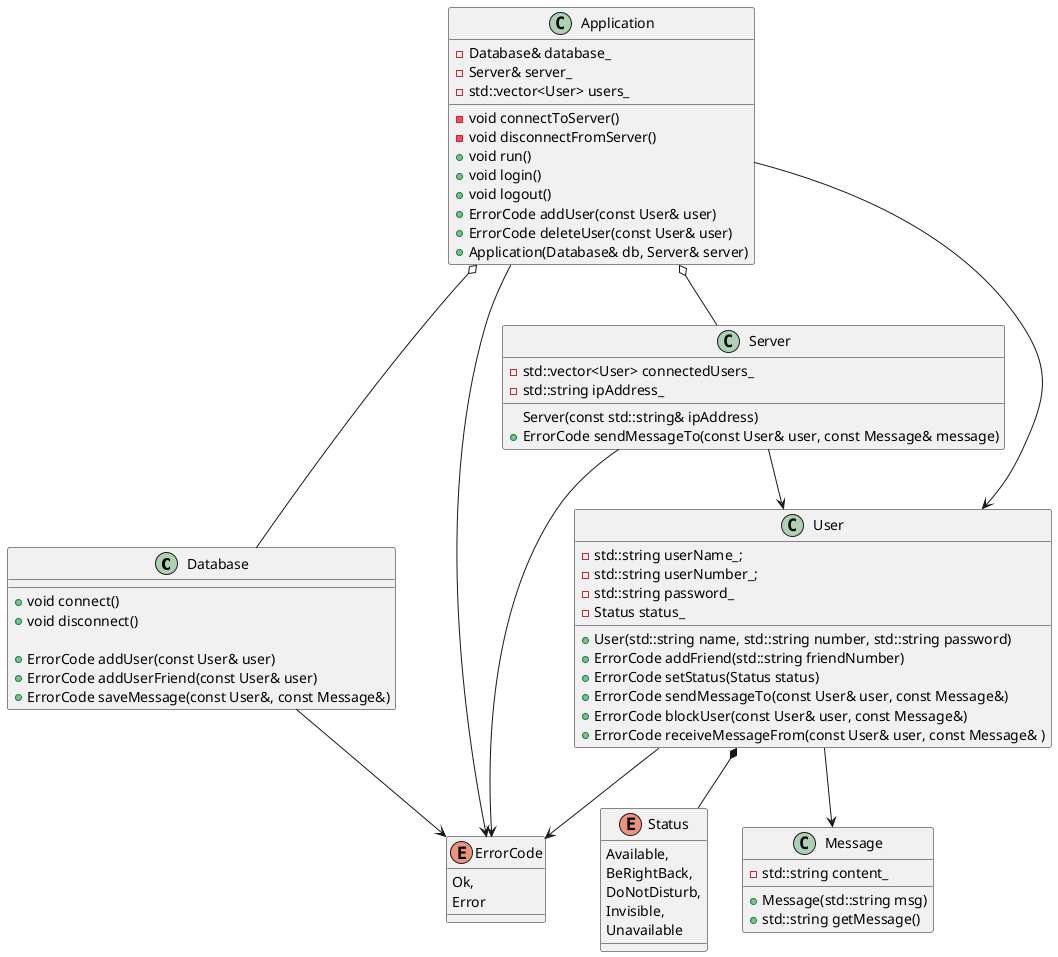 @startuml
class Database {

+void connect()
+void disconnect()

+ ErrorCode addUser(const User& user)
+ ErrorCode addUserFriend(const User& user)
+ ErrorCode saveMessage(const User&, const Message&)

}
Database --> ErrorCode

enum Status{
Available,
BeRightBack,
DoNotDisturb,
Invisible,
Unavailable
}

enum ErrorCode{
    Ok,
    Error
}


class User{

+ User(std::string name, std::string number, std::string password)
+ ErrorCode addFriend(std::string friendNumber)
+ ErrorCode setStatus(Status status)
+ ErrorCode sendMessageTo(const User& user, const Message&)
+ ErrorCode blockUser(const User& user, const Message&)
+ ErrorCode receiveMessageFrom(const User& user, const Message& )


- std::string userName_;
- std::string userNumber_;
- std::string password_
- Status status_
}

User *-- Status
User --> Message
User --> ErrorCode

class Server{
- std::vector<User> connectedUsers_
- std::string ipAddress_

Server(const std::string& ipAddress)
+ ErrorCode sendMessageTo(const User& user, const Message& message)

}
Server --> User
Server --> ErrorCode

class Application{

- Database& database_
- Server& server_
- void connectToServer()
- void disconnectFromServer()
- std::vector<User> users_
+ void run()
+ void login()
+ void logout()
+ ErrorCode addUser(const User& user)
+ ErrorCode deleteUser(const User& user)


+Application(Database& db, Server& server)
}

Application o-- Server
Application o-- Database
Application --> User
Application --> ErrorCode


class Message {
- std::string content_

+ Message(std::string msg)
+ std::string getMessage()
}


@enduml

